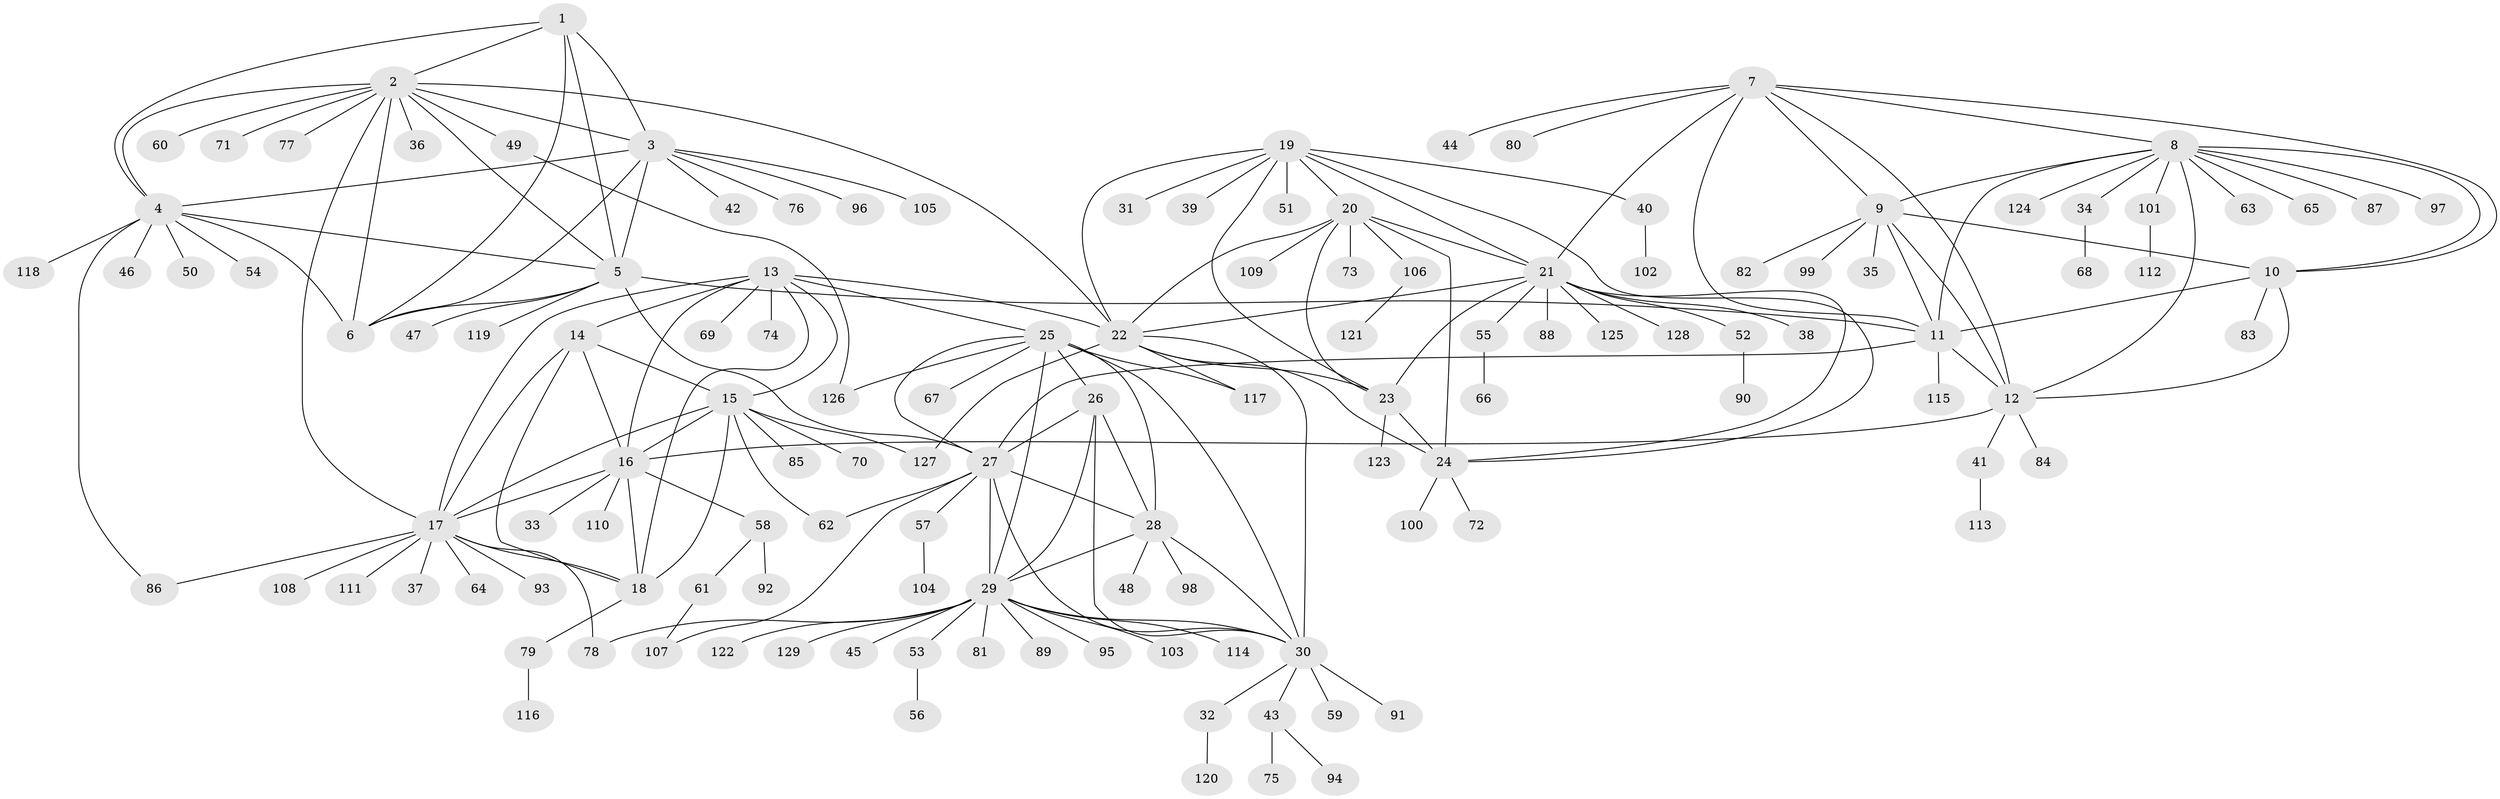 // Generated by graph-tools (version 1.1) at 2025/37/03/09/25 02:37:11]
// undirected, 129 vertices, 191 edges
graph export_dot {
graph [start="1"]
  node [color=gray90,style=filled];
  1;
  2;
  3;
  4;
  5;
  6;
  7;
  8;
  9;
  10;
  11;
  12;
  13;
  14;
  15;
  16;
  17;
  18;
  19;
  20;
  21;
  22;
  23;
  24;
  25;
  26;
  27;
  28;
  29;
  30;
  31;
  32;
  33;
  34;
  35;
  36;
  37;
  38;
  39;
  40;
  41;
  42;
  43;
  44;
  45;
  46;
  47;
  48;
  49;
  50;
  51;
  52;
  53;
  54;
  55;
  56;
  57;
  58;
  59;
  60;
  61;
  62;
  63;
  64;
  65;
  66;
  67;
  68;
  69;
  70;
  71;
  72;
  73;
  74;
  75;
  76;
  77;
  78;
  79;
  80;
  81;
  82;
  83;
  84;
  85;
  86;
  87;
  88;
  89;
  90;
  91;
  92;
  93;
  94;
  95;
  96;
  97;
  98;
  99;
  100;
  101;
  102;
  103;
  104;
  105;
  106;
  107;
  108;
  109;
  110;
  111;
  112;
  113;
  114;
  115;
  116;
  117;
  118;
  119;
  120;
  121;
  122;
  123;
  124;
  125;
  126;
  127;
  128;
  129;
  1 -- 2;
  1 -- 3;
  1 -- 4;
  1 -- 5;
  1 -- 6;
  2 -- 3;
  2 -- 4;
  2 -- 5;
  2 -- 6;
  2 -- 17;
  2 -- 22;
  2 -- 36;
  2 -- 49;
  2 -- 60;
  2 -- 71;
  2 -- 77;
  3 -- 4;
  3 -- 5;
  3 -- 6;
  3 -- 42;
  3 -- 76;
  3 -- 96;
  3 -- 105;
  4 -- 5;
  4 -- 6;
  4 -- 46;
  4 -- 50;
  4 -- 54;
  4 -- 86;
  4 -- 118;
  5 -- 6;
  5 -- 11;
  5 -- 27;
  5 -- 47;
  5 -- 119;
  7 -- 8;
  7 -- 9;
  7 -- 10;
  7 -- 11;
  7 -- 12;
  7 -- 21;
  7 -- 44;
  7 -- 80;
  8 -- 9;
  8 -- 10;
  8 -- 11;
  8 -- 12;
  8 -- 34;
  8 -- 63;
  8 -- 65;
  8 -- 87;
  8 -- 97;
  8 -- 101;
  8 -- 124;
  9 -- 10;
  9 -- 11;
  9 -- 12;
  9 -- 35;
  9 -- 82;
  9 -- 99;
  10 -- 11;
  10 -- 12;
  10 -- 83;
  11 -- 12;
  11 -- 27;
  11 -- 115;
  12 -- 16;
  12 -- 41;
  12 -- 84;
  13 -- 14;
  13 -- 15;
  13 -- 16;
  13 -- 17;
  13 -- 18;
  13 -- 22;
  13 -- 25;
  13 -- 69;
  13 -- 74;
  14 -- 15;
  14 -- 16;
  14 -- 17;
  14 -- 18;
  15 -- 16;
  15 -- 17;
  15 -- 18;
  15 -- 62;
  15 -- 70;
  15 -- 85;
  15 -- 127;
  16 -- 17;
  16 -- 18;
  16 -- 33;
  16 -- 58;
  16 -- 110;
  17 -- 18;
  17 -- 37;
  17 -- 64;
  17 -- 78;
  17 -- 86;
  17 -- 93;
  17 -- 108;
  17 -- 111;
  18 -- 79;
  19 -- 20;
  19 -- 21;
  19 -- 22;
  19 -- 23;
  19 -- 24;
  19 -- 31;
  19 -- 39;
  19 -- 40;
  19 -- 51;
  20 -- 21;
  20 -- 22;
  20 -- 23;
  20 -- 24;
  20 -- 73;
  20 -- 106;
  20 -- 109;
  21 -- 22;
  21 -- 23;
  21 -- 24;
  21 -- 38;
  21 -- 52;
  21 -- 55;
  21 -- 88;
  21 -- 125;
  21 -- 128;
  22 -- 23;
  22 -- 24;
  22 -- 30;
  22 -- 117;
  22 -- 127;
  23 -- 24;
  23 -- 123;
  24 -- 72;
  24 -- 100;
  25 -- 26;
  25 -- 27;
  25 -- 28;
  25 -- 29;
  25 -- 30;
  25 -- 67;
  25 -- 117;
  25 -- 126;
  26 -- 27;
  26 -- 28;
  26 -- 29;
  26 -- 30;
  27 -- 28;
  27 -- 29;
  27 -- 30;
  27 -- 57;
  27 -- 62;
  27 -- 107;
  28 -- 29;
  28 -- 30;
  28 -- 48;
  28 -- 98;
  29 -- 30;
  29 -- 45;
  29 -- 53;
  29 -- 78;
  29 -- 81;
  29 -- 89;
  29 -- 95;
  29 -- 103;
  29 -- 114;
  29 -- 122;
  29 -- 129;
  30 -- 32;
  30 -- 43;
  30 -- 59;
  30 -- 91;
  32 -- 120;
  34 -- 68;
  40 -- 102;
  41 -- 113;
  43 -- 75;
  43 -- 94;
  49 -- 126;
  52 -- 90;
  53 -- 56;
  55 -- 66;
  57 -- 104;
  58 -- 61;
  58 -- 92;
  61 -- 107;
  79 -- 116;
  101 -- 112;
  106 -- 121;
}
